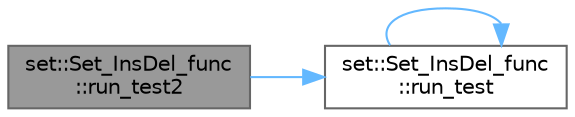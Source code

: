 digraph "set::Set_InsDel_func::run_test2"
{
 // LATEX_PDF_SIZE
  bgcolor="transparent";
  edge [fontname=Helvetica,fontsize=10,labelfontname=Helvetica,labelfontsize=10];
  node [fontname=Helvetica,fontsize=10,shape=box,height=0.2,width=0.4];
  rankdir="LR";
  Node1 [id="Node000001",label="set::Set_InsDel_func\l::run_test2",height=0.2,width=0.4,color="gray40", fillcolor="grey60", style="filled", fontcolor="black",tooltip=" "];
  Node1 -> Node2 [id="edge3_Node000001_Node000002",color="steelblue1",style="solid",tooltip=" "];
  Node2 [id="Node000002",label="set::Set_InsDel_func\l::run_test",height=0.2,width=0.4,color="grey40", fillcolor="white", style="filled",URL="$classset_1_1_set___ins_del__func.html#aef1b2c7f722835d329d166d9c8633e73",tooltip=" "];
  Node2 -> Node2 [id="edge4_Node000002_Node000002",color="steelblue1",style="solid",tooltip=" "];
}
